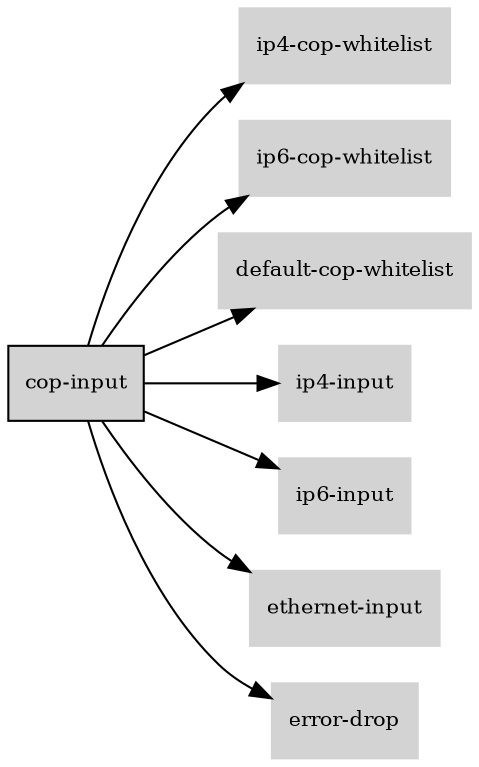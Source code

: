 digraph "cop_input_subgraph" {
  rankdir=LR;
  node [shape=box, style=filled, fontsize=10, color=lightgray, fontcolor=black, fillcolor=lightgray];
  "cop-input" [color=black, fontcolor=black, fillcolor=lightgray];
  edge [fontsize=8];
  "cop-input" -> "ip4-cop-whitelist";
  "cop-input" -> "ip6-cop-whitelist";
  "cop-input" -> "default-cop-whitelist";
  "cop-input" -> "ip4-input";
  "cop-input" -> "ip6-input";
  "cop-input" -> "ethernet-input";
  "cop-input" -> "error-drop";
}
